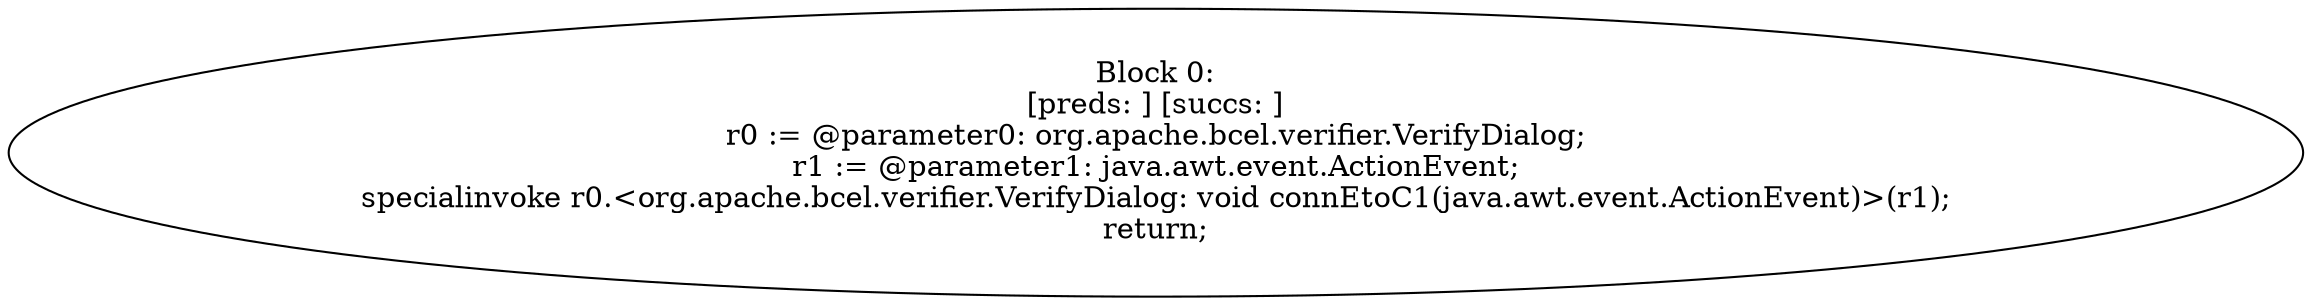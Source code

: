 digraph "unitGraph" {
    "Block 0:
[preds: ] [succs: ]
r0 := @parameter0: org.apache.bcel.verifier.VerifyDialog;
r1 := @parameter1: java.awt.event.ActionEvent;
specialinvoke r0.<org.apache.bcel.verifier.VerifyDialog: void connEtoC1(java.awt.event.ActionEvent)>(r1);
return;
"
}
